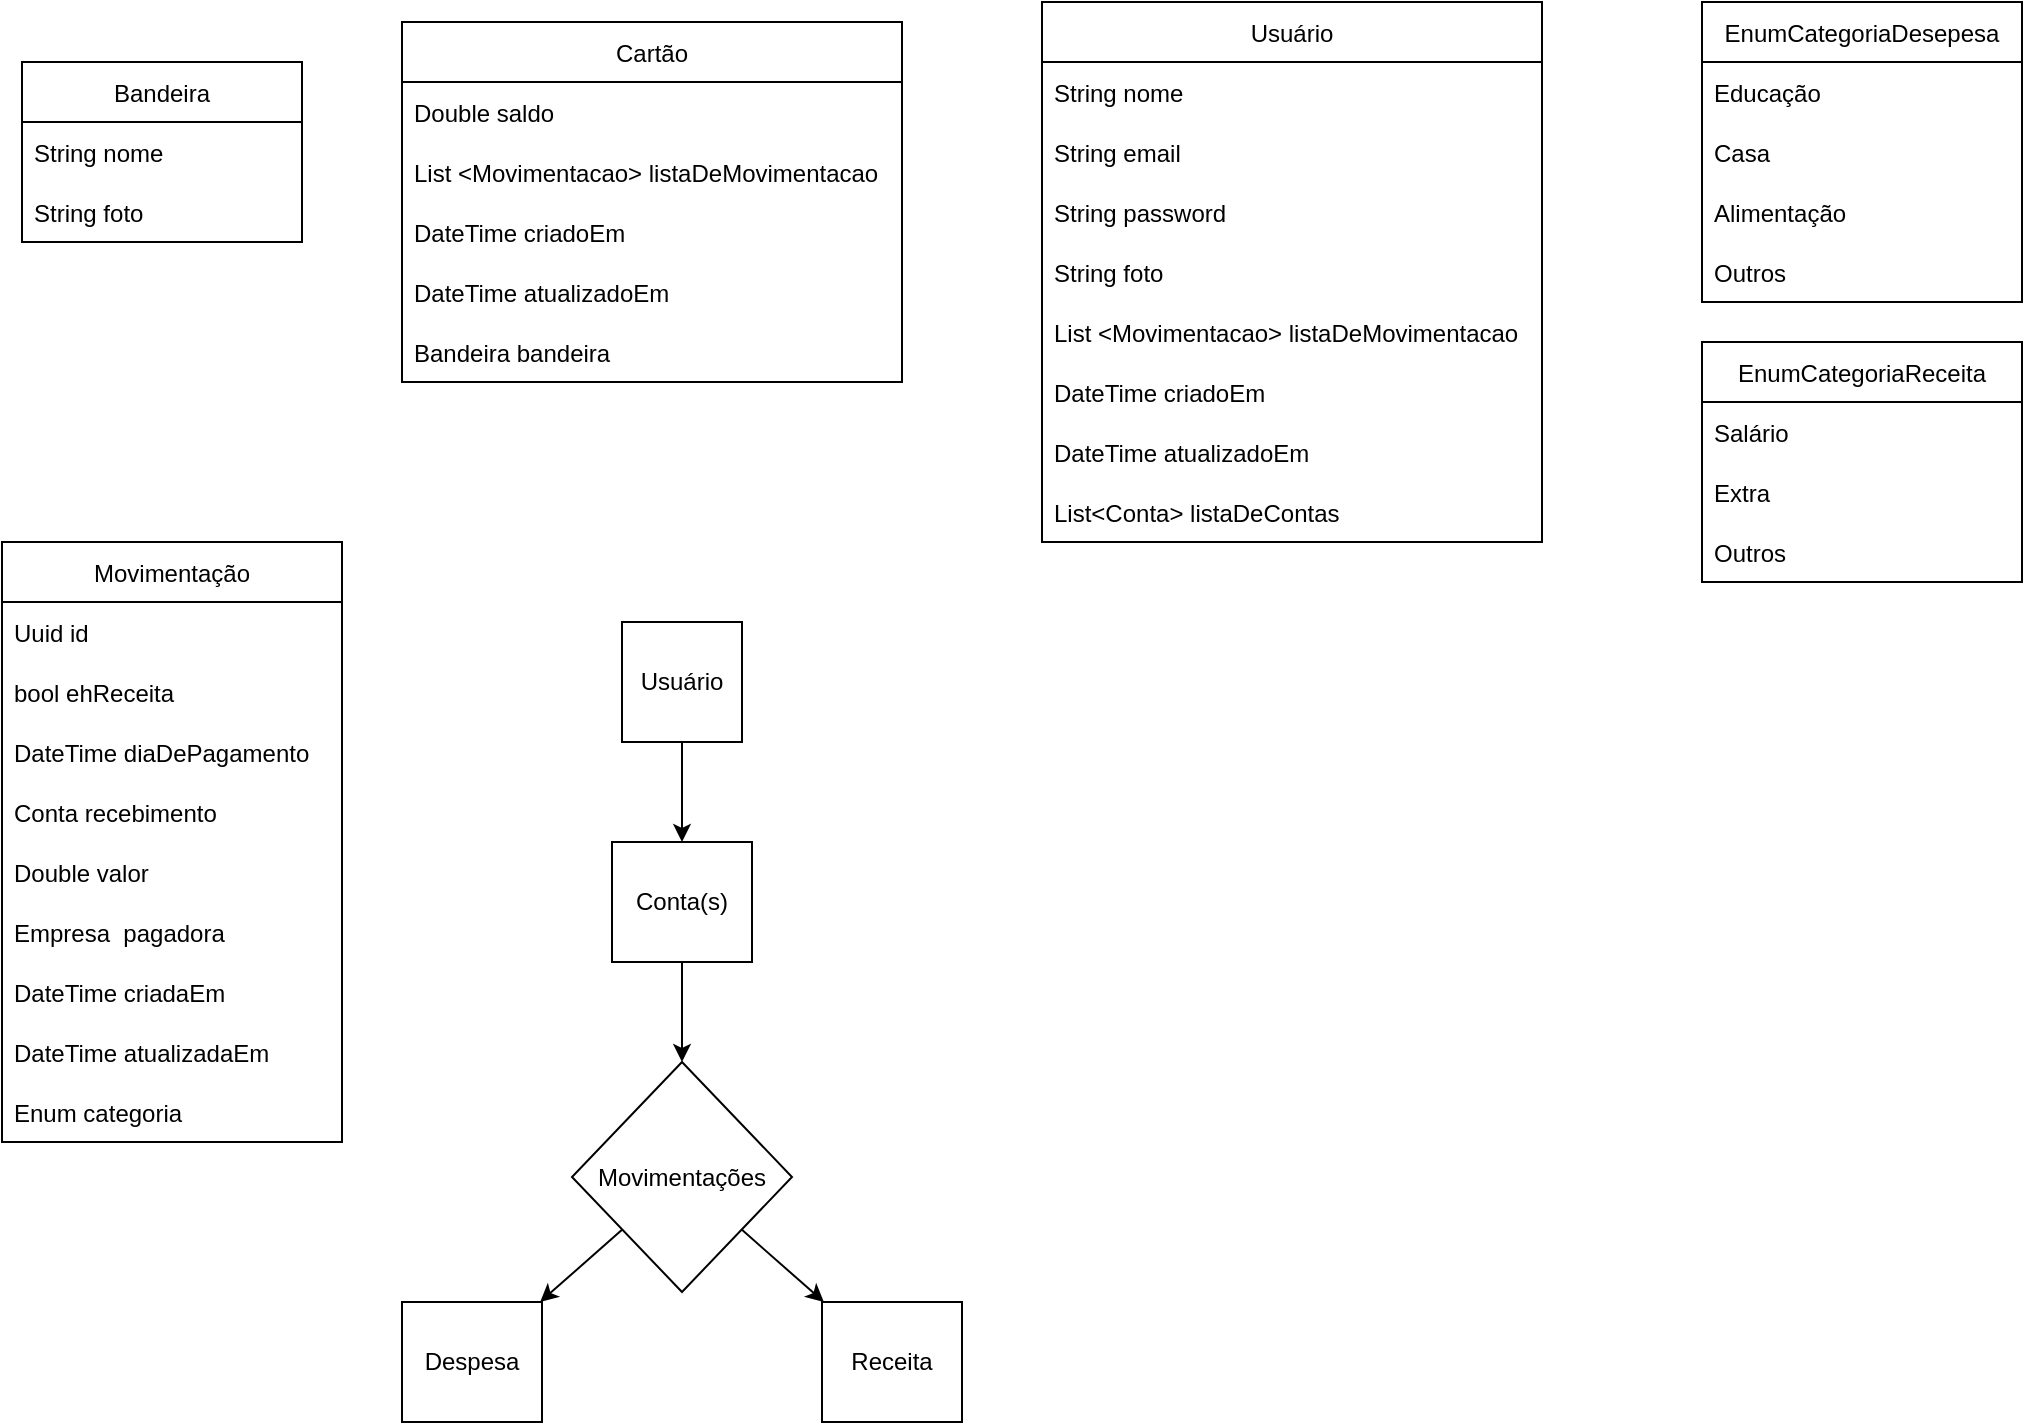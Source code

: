 <mxfile>
    <diagram id="Nr-9EvqDNmQP92eZb-PV" name="Page-2">
        <mxGraphModel dx="745" dy="585" grid="1" gridSize="10" guides="1" tooltips="1" connect="1" arrows="1" fold="1" page="1" pageScale="1" pageWidth="1169" pageHeight="827" math="0" shadow="0">
            <root>
                <mxCell id="J39Fr0Zsfv9Xd3s-WY9P-0"/>
                <mxCell id="J39Fr0Zsfv9Xd3s-WY9P-1" parent="J39Fr0Zsfv9Xd3s-WY9P-0"/>
                <mxCell id="J39Fr0Zsfv9Xd3s-WY9P-2" value="" style="edgeStyle=none;html=1;" parent="J39Fr0Zsfv9Xd3s-WY9P-1" source="J39Fr0Zsfv9Xd3s-WY9P-3" target="J39Fr0Zsfv9Xd3s-WY9P-47" edge="1">
                    <mxGeometry relative="1" as="geometry"/>
                </mxCell>
                <mxCell id="J39Fr0Zsfv9Xd3s-WY9P-3" value="Usuário" style="whiteSpace=wrap;html=1;aspect=fixed;" parent="J39Fr0Zsfv9Xd3s-WY9P-1" vertex="1">
                    <mxGeometry x="320" y="340" width="60" height="60" as="geometry"/>
                </mxCell>
                <mxCell id="J39Fr0Zsfv9Xd3s-WY9P-4" value="" style="edgeStyle=none;html=1;" parent="J39Fr0Zsfv9Xd3s-WY9P-1" source="J39Fr0Zsfv9Xd3s-WY9P-6" target="J39Fr0Zsfv9Xd3s-WY9P-7" edge="1">
                    <mxGeometry relative="1" as="geometry"/>
                </mxCell>
                <mxCell id="J39Fr0Zsfv9Xd3s-WY9P-5" value="" style="edgeStyle=none;html=1;" parent="J39Fr0Zsfv9Xd3s-WY9P-1" source="J39Fr0Zsfv9Xd3s-WY9P-6" target="J39Fr0Zsfv9Xd3s-WY9P-8" edge="1">
                    <mxGeometry relative="1" as="geometry"/>
                </mxCell>
                <mxCell id="J39Fr0Zsfv9Xd3s-WY9P-6" value="Movimentações" style="rhombus;whiteSpace=wrap;html=1;" parent="J39Fr0Zsfv9Xd3s-WY9P-1" vertex="1">
                    <mxGeometry x="295" y="560" width="110" height="115" as="geometry"/>
                </mxCell>
                <mxCell id="J39Fr0Zsfv9Xd3s-WY9P-7" value="Receita" style="whiteSpace=wrap;html=1;" parent="J39Fr0Zsfv9Xd3s-WY9P-1" vertex="1">
                    <mxGeometry x="420" y="680" width="70" height="60" as="geometry"/>
                </mxCell>
                <mxCell id="J39Fr0Zsfv9Xd3s-WY9P-8" value="Despesa" style="whiteSpace=wrap;html=1;" parent="J39Fr0Zsfv9Xd3s-WY9P-1" vertex="1">
                    <mxGeometry x="210" y="680" width="70" height="60" as="geometry"/>
                </mxCell>
                <mxCell id="J39Fr0Zsfv9Xd3s-WY9P-9" value="Usuário" style="swimlane;fontStyle=0;childLayout=stackLayout;horizontal=1;startSize=30;horizontalStack=0;resizeParent=1;resizeParentMax=0;resizeLast=0;collapsible=1;marginBottom=0;" parent="J39Fr0Zsfv9Xd3s-WY9P-1" vertex="1">
                    <mxGeometry x="530" y="30" width="250" height="270" as="geometry">
                        <mxRectangle x="750" y="210" width="70" height="30" as="alternateBounds"/>
                    </mxGeometry>
                </mxCell>
                <mxCell id="J39Fr0Zsfv9Xd3s-WY9P-10" value="String nome" style="text;strokeColor=none;fillColor=none;align=left;verticalAlign=middle;spacingLeft=4;spacingRight=4;overflow=hidden;points=[[0,0.5],[1,0.5]];portConstraint=eastwest;rotatable=0;" parent="J39Fr0Zsfv9Xd3s-WY9P-9" vertex="1">
                    <mxGeometry y="30" width="250" height="30" as="geometry"/>
                </mxCell>
                <mxCell id="J39Fr0Zsfv9Xd3s-WY9P-11" value="String email" style="text;strokeColor=none;fillColor=none;align=left;verticalAlign=middle;spacingLeft=4;spacingRight=4;overflow=hidden;points=[[0,0.5],[1,0.5]];portConstraint=eastwest;rotatable=0;" parent="J39Fr0Zsfv9Xd3s-WY9P-9" vertex="1">
                    <mxGeometry y="60" width="250" height="30" as="geometry"/>
                </mxCell>
                <mxCell id="J39Fr0Zsfv9Xd3s-WY9P-12" value="String password" style="text;strokeColor=none;fillColor=none;align=left;verticalAlign=middle;spacingLeft=4;spacingRight=4;overflow=hidden;points=[[0,0.5],[1,0.5]];portConstraint=eastwest;rotatable=0;" parent="J39Fr0Zsfv9Xd3s-WY9P-9" vertex="1">
                    <mxGeometry y="90" width="250" height="30" as="geometry"/>
                </mxCell>
                <mxCell id="J39Fr0Zsfv9Xd3s-WY9P-13" value="String foto" style="text;strokeColor=none;fillColor=none;align=left;verticalAlign=middle;spacingLeft=4;spacingRight=4;overflow=hidden;points=[[0,0.5],[1,0.5]];portConstraint=eastwest;rotatable=0;" parent="J39Fr0Zsfv9Xd3s-WY9P-9" vertex="1">
                    <mxGeometry y="120" width="250" height="30" as="geometry"/>
                </mxCell>
                <mxCell id="J39Fr0Zsfv9Xd3s-WY9P-14" value="List &lt;Movimentacao&gt; listaDeMovimentacao" style="text;strokeColor=none;fillColor=none;align=left;verticalAlign=middle;spacingLeft=4;spacingRight=4;overflow=hidden;points=[[0,0.5],[1,0.5]];portConstraint=eastwest;rotatable=0;" parent="J39Fr0Zsfv9Xd3s-WY9P-9" vertex="1">
                    <mxGeometry y="150" width="250" height="30" as="geometry"/>
                </mxCell>
                <mxCell id="J39Fr0Zsfv9Xd3s-WY9P-15" value="DateTime criadoEm" style="text;strokeColor=none;fillColor=none;align=left;verticalAlign=middle;spacingLeft=4;spacingRight=4;overflow=hidden;points=[[0,0.5],[1,0.5]];portConstraint=eastwest;rotatable=0;" parent="J39Fr0Zsfv9Xd3s-WY9P-9" vertex="1">
                    <mxGeometry y="180" width="250" height="30" as="geometry"/>
                </mxCell>
                <mxCell id="J39Fr0Zsfv9Xd3s-WY9P-16" value="DateTime atualizadoEm" style="text;strokeColor=none;fillColor=none;align=left;verticalAlign=middle;spacingLeft=4;spacingRight=4;overflow=hidden;points=[[0,0.5],[1,0.5]];portConstraint=eastwest;rotatable=0;" parent="J39Fr0Zsfv9Xd3s-WY9P-9" vertex="1">
                    <mxGeometry y="210" width="250" height="30" as="geometry"/>
                </mxCell>
                <mxCell id="J39Fr0Zsfv9Xd3s-WY9P-17" value="List&lt;Conta&gt; listaDeContas" style="text;strokeColor=none;fillColor=none;align=left;verticalAlign=middle;spacingLeft=4;spacingRight=4;overflow=hidden;points=[[0,0.5],[1,0.5]];portConstraint=eastwest;rotatable=0;" parent="J39Fr0Zsfv9Xd3s-WY9P-9" vertex="1">
                    <mxGeometry y="240" width="250" height="30" as="geometry"/>
                </mxCell>
                <mxCell id="J39Fr0Zsfv9Xd3s-WY9P-18" value="Movimentação" style="swimlane;fontStyle=0;childLayout=stackLayout;horizontal=1;startSize=30;horizontalStack=0;resizeParent=1;resizeParentMax=0;resizeLast=0;collapsible=1;marginBottom=0;" parent="J39Fr0Zsfv9Xd3s-WY9P-1" vertex="1">
                    <mxGeometry x="10" y="300" width="170" height="300" as="geometry">
                        <mxRectangle x="750" y="210" width="70" height="30" as="alternateBounds"/>
                    </mxGeometry>
                </mxCell>
                <mxCell id="J39Fr0Zsfv9Xd3s-WY9P-19" value="Uuid id" style="text;strokeColor=none;fillColor=none;align=left;verticalAlign=middle;spacingLeft=4;spacingRight=4;overflow=hidden;points=[[0,0.5],[1,0.5]];portConstraint=eastwest;rotatable=0;" parent="J39Fr0Zsfv9Xd3s-WY9P-18" vertex="1">
                    <mxGeometry y="30" width="170" height="30" as="geometry"/>
                </mxCell>
                <mxCell id="J39Fr0Zsfv9Xd3s-WY9P-20" value="bool ehReceita" style="text;strokeColor=none;fillColor=none;align=left;verticalAlign=middle;spacingLeft=4;spacingRight=4;overflow=hidden;points=[[0,0.5],[1,0.5]];portConstraint=eastwest;rotatable=0;" parent="J39Fr0Zsfv9Xd3s-WY9P-18" vertex="1">
                    <mxGeometry y="60" width="170" height="30" as="geometry"/>
                </mxCell>
                <mxCell id="J39Fr0Zsfv9Xd3s-WY9P-21" value="DateTime diaDePagamento" style="text;strokeColor=none;fillColor=none;align=left;verticalAlign=middle;spacingLeft=4;spacingRight=4;overflow=hidden;points=[[0,0.5],[1,0.5]];portConstraint=eastwest;rotatable=0;" parent="J39Fr0Zsfv9Xd3s-WY9P-18" vertex="1">
                    <mxGeometry y="90" width="170" height="30" as="geometry"/>
                </mxCell>
                <mxCell id="J39Fr0Zsfv9Xd3s-WY9P-22" value="Conta recebimento" style="text;strokeColor=none;fillColor=none;align=left;verticalAlign=middle;spacingLeft=4;spacingRight=4;overflow=hidden;points=[[0,0.5],[1,0.5]];portConstraint=eastwest;rotatable=0;" parent="J39Fr0Zsfv9Xd3s-WY9P-18" vertex="1">
                    <mxGeometry y="120" width="170" height="30" as="geometry"/>
                </mxCell>
                <mxCell id="J39Fr0Zsfv9Xd3s-WY9P-23" value="Double valor" style="text;strokeColor=none;fillColor=none;align=left;verticalAlign=middle;spacingLeft=4;spacingRight=4;overflow=hidden;points=[[0,0.5],[1,0.5]];portConstraint=eastwest;rotatable=0;" parent="J39Fr0Zsfv9Xd3s-WY9P-18" vertex="1">
                    <mxGeometry y="150" width="170" height="30" as="geometry"/>
                </mxCell>
                <mxCell id="J39Fr0Zsfv9Xd3s-WY9P-24" value="Empresa  pagadora" style="text;strokeColor=none;fillColor=none;align=left;verticalAlign=middle;spacingLeft=4;spacingRight=4;overflow=hidden;points=[[0,0.5],[1,0.5]];portConstraint=eastwest;rotatable=0;" parent="J39Fr0Zsfv9Xd3s-WY9P-18" vertex="1">
                    <mxGeometry y="180" width="170" height="30" as="geometry"/>
                </mxCell>
                <mxCell id="J39Fr0Zsfv9Xd3s-WY9P-25" value="DateTime criadaEm" style="text;strokeColor=none;fillColor=none;align=left;verticalAlign=middle;spacingLeft=4;spacingRight=4;overflow=hidden;points=[[0,0.5],[1,0.5]];portConstraint=eastwest;rotatable=0;" parent="J39Fr0Zsfv9Xd3s-WY9P-18" vertex="1">
                    <mxGeometry y="210" width="170" height="30" as="geometry"/>
                </mxCell>
                <mxCell id="J39Fr0Zsfv9Xd3s-WY9P-26" value="DateTime atualizadaEm" style="text;strokeColor=none;fillColor=none;align=left;verticalAlign=middle;spacingLeft=4;spacingRight=4;overflow=hidden;points=[[0,0.5],[1,0.5]];portConstraint=eastwest;rotatable=0;" parent="J39Fr0Zsfv9Xd3s-WY9P-18" vertex="1">
                    <mxGeometry y="240" width="170" height="30" as="geometry"/>
                </mxCell>
                <mxCell id="J39Fr0Zsfv9Xd3s-WY9P-27" value="Enum categoria" style="text;strokeColor=none;fillColor=none;align=left;verticalAlign=middle;spacingLeft=4;spacingRight=4;overflow=hidden;points=[[0,0.5],[1,0.5]];portConstraint=eastwest;rotatable=0;" parent="J39Fr0Zsfv9Xd3s-WY9P-18" vertex="1">
                    <mxGeometry y="270" width="170" height="30" as="geometry"/>
                </mxCell>
                <mxCell id="J39Fr0Zsfv9Xd3s-WY9P-28" value="Cartão" style="swimlane;fontStyle=0;childLayout=stackLayout;horizontal=1;startSize=30;horizontalStack=0;resizeParent=1;resizeParentMax=0;resizeLast=0;collapsible=1;marginBottom=0;" parent="J39Fr0Zsfv9Xd3s-WY9P-1" vertex="1">
                    <mxGeometry x="210" y="40" width="250" height="180" as="geometry">
                        <mxRectangle x="750" y="210" width="70" height="30" as="alternateBounds"/>
                    </mxGeometry>
                </mxCell>
                <mxCell id="J39Fr0Zsfv9Xd3s-WY9P-29" value="Double saldo" style="text;strokeColor=none;fillColor=none;align=left;verticalAlign=middle;spacingLeft=4;spacingRight=4;overflow=hidden;points=[[0,0.5],[1,0.5]];portConstraint=eastwest;rotatable=0;" parent="J39Fr0Zsfv9Xd3s-WY9P-28" vertex="1">
                    <mxGeometry y="30" width="250" height="30" as="geometry"/>
                </mxCell>
                <mxCell id="J39Fr0Zsfv9Xd3s-WY9P-30" value="List &lt;Movimentacao&gt; listaDeMovimentacao" style="text;strokeColor=none;fillColor=none;align=left;verticalAlign=middle;spacingLeft=4;spacingRight=4;overflow=hidden;points=[[0,0.5],[1,0.5]];portConstraint=eastwest;rotatable=0;" parent="J39Fr0Zsfv9Xd3s-WY9P-28" vertex="1">
                    <mxGeometry y="60" width="250" height="30" as="geometry"/>
                </mxCell>
                <mxCell id="J39Fr0Zsfv9Xd3s-WY9P-31" value="DateTime criadoEm" style="text;strokeColor=none;fillColor=none;align=left;verticalAlign=middle;spacingLeft=4;spacingRight=4;overflow=hidden;points=[[0,0.5],[1,0.5]];portConstraint=eastwest;rotatable=0;" parent="J39Fr0Zsfv9Xd3s-WY9P-28" vertex="1">
                    <mxGeometry y="90" width="250" height="30" as="geometry"/>
                </mxCell>
                <mxCell id="J39Fr0Zsfv9Xd3s-WY9P-32" value="DateTime atualizadoEm" style="text;strokeColor=none;fillColor=none;align=left;verticalAlign=middle;spacingLeft=4;spacingRight=4;overflow=hidden;points=[[0,0.5],[1,0.5]];portConstraint=eastwest;rotatable=0;" parent="J39Fr0Zsfv9Xd3s-WY9P-28" vertex="1">
                    <mxGeometry y="120" width="250" height="30" as="geometry"/>
                </mxCell>
                <mxCell id="J39Fr0Zsfv9Xd3s-WY9P-33" value="Bandeira bandeira" style="text;strokeColor=none;fillColor=none;align=left;verticalAlign=middle;spacingLeft=4;spacingRight=4;overflow=hidden;points=[[0,0.5],[1,0.5]];portConstraint=eastwest;rotatable=0;" parent="J39Fr0Zsfv9Xd3s-WY9P-28" vertex="1">
                    <mxGeometry y="150" width="250" height="30" as="geometry"/>
                </mxCell>
                <mxCell id="J39Fr0Zsfv9Xd3s-WY9P-34" value="Bandeira" style="swimlane;fontStyle=0;childLayout=stackLayout;horizontal=1;startSize=30;horizontalStack=0;resizeParent=1;resizeParentMax=0;resizeLast=0;collapsible=1;marginBottom=0;" parent="J39Fr0Zsfv9Xd3s-WY9P-1" vertex="1">
                    <mxGeometry x="20" y="60" width="140" height="90" as="geometry"/>
                </mxCell>
                <mxCell id="J39Fr0Zsfv9Xd3s-WY9P-35" value="String nome" style="text;strokeColor=none;fillColor=none;align=left;verticalAlign=middle;spacingLeft=4;spacingRight=4;overflow=hidden;points=[[0,0.5],[1,0.5]];portConstraint=eastwest;rotatable=0;" parent="J39Fr0Zsfv9Xd3s-WY9P-34" vertex="1">
                    <mxGeometry y="30" width="140" height="30" as="geometry"/>
                </mxCell>
                <mxCell id="J39Fr0Zsfv9Xd3s-WY9P-36" value="String foto" style="text;strokeColor=none;fillColor=none;align=left;verticalAlign=middle;spacingLeft=4;spacingRight=4;overflow=hidden;points=[[0,0.5],[1,0.5]];portConstraint=eastwest;rotatable=0;" parent="J39Fr0Zsfv9Xd3s-WY9P-34" vertex="1">
                    <mxGeometry y="60" width="140" height="30" as="geometry"/>
                </mxCell>
                <mxCell id="J39Fr0Zsfv9Xd3s-WY9P-37" value="EnumCategoriaDesepesa" style="swimlane;fontStyle=0;childLayout=stackLayout;horizontal=1;startSize=30;horizontalStack=0;resizeParent=1;resizeParentMax=0;resizeLast=0;collapsible=1;marginBottom=0;" parent="J39Fr0Zsfv9Xd3s-WY9P-1" vertex="1">
                    <mxGeometry x="860" y="30" width="160" height="150" as="geometry">
                        <mxRectangle x="750" y="210" width="70" height="30" as="alternateBounds"/>
                    </mxGeometry>
                </mxCell>
                <mxCell id="J39Fr0Zsfv9Xd3s-WY9P-38" value="Educação" style="text;strokeColor=none;fillColor=none;align=left;verticalAlign=middle;spacingLeft=4;spacingRight=4;overflow=hidden;points=[[0,0.5],[1,0.5]];portConstraint=eastwest;rotatable=0;" parent="J39Fr0Zsfv9Xd3s-WY9P-37" vertex="1">
                    <mxGeometry y="30" width="160" height="30" as="geometry"/>
                </mxCell>
                <mxCell id="J39Fr0Zsfv9Xd3s-WY9P-39" value="Casa" style="text;strokeColor=none;fillColor=none;align=left;verticalAlign=middle;spacingLeft=4;spacingRight=4;overflow=hidden;points=[[0,0.5],[1,0.5]];portConstraint=eastwest;rotatable=0;" parent="J39Fr0Zsfv9Xd3s-WY9P-37" vertex="1">
                    <mxGeometry y="60" width="160" height="30" as="geometry"/>
                </mxCell>
                <mxCell id="J39Fr0Zsfv9Xd3s-WY9P-40" value="Alimentação" style="text;strokeColor=none;fillColor=none;align=left;verticalAlign=middle;spacingLeft=4;spacingRight=4;overflow=hidden;points=[[0,0.5],[1,0.5]];portConstraint=eastwest;rotatable=0;" parent="J39Fr0Zsfv9Xd3s-WY9P-37" vertex="1">
                    <mxGeometry y="90" width="160" height="30" as="geometry"/>
                </mxCell>
                <mxCell id="J39Fr0Zsfv9Xd3s-WY9P-41" value="Outros" style="text;strokeColor=none;fillColor=none;align=left;verticalAlign=middle;spacingLeft=4;spacingRight=4;overflow=hidden;points=[[0,0.5],[1,0.5]];portConstraint=eastwest;rotatable=0;" parent="J39Fr0Zsfv9Xd3s-WY9P-37" vertex="1">
                    <mxGeometry y="120" width="160" height="30" as="geometry"/>
                </mxCell>
                <mxCell id="J39Fr0Zsfv9Xd3s-WY9P-42" value="EnumCategoriaReceita" style="swimlane;fontStyle=0;childLayout=stackLayout;horizontal=1;startSize=30;horizontalStack=0;resizeParent=1;resizeParentMax=0;resizeLast=0;collapsible=1;marginBottom=0;" parent="J39Fr0Zsfv9Xd3s-WY9P-1" vertex="1">
                    <mxGeometry x="860" y="200" width="160" height="120" as="geometry">
                        <mxRectangle x="750" y="210" width="70" height="30" as="alternateBounds"/>
                    </mxGeometry>
                </mxCell>
                <mxCell id="J39Fr0Zsfv9Xd3s-WY9P-43" value="Salário" style="text;strokeColor=none;fillColor=none;align=left;verticalAlign=middle;spacingLeft=4;spacingRight=4;overflow=hidden;points=[[0,0.5],[1,0.5]];portConstraint=eastwest;rotatable=0;" parent="J39Fr0Zsfv9Xd3s-WY9P-42" vertex="1">
                    <mxGeometry y="30" width="160" height="30" as="geometry"/>
                </mxCell>
                <mxCell id="J39Fr0Zsfv9Xd3s-WY9P-44" value="Extra" style="text;strokeColor=none;fillColor=none;align=left;verticalAlign=middle;spacingLeft=4;spacingRight=4;overflow=hidden;points=[[0,0.5],[1,0.5]];portConstraint=eastwest;rotatable=0;" parent="J39Fr0Zsfv9Xd3s-WY9P-42" vertex="1">
                    <mxGeometry y="60" width="160" height="30" as="geometry"/>
                </mxCell>
                <mxCell id="J39Fr0Zsfv9Xd3s-WY9P-45" value="Outros" style="text;strokeColor=none;fillColor=none;align=left;verticalAlign=middle;spacingLeft=4;spacingRight=4;overflow=hidden;points=[[0,0.5],[1,0.5]];portConstraint=eastwest;rotatable=0;" parent="J39Fr0Zsfv9Xd3s-WY9P-42" vertex="1">
                    <mxGeometry y="90" width="160" height="30" as="geometry"/>
                </mxCell>
                <mxCell id="J39Fr0Zsfv9Xd3s-WY9P-46" style="edgeStyle=none;html=1;entryX=0.5;entryY=0;entryDx=0;entryDy=0;" parent="J39Fr0Zsfv9Xd3s-WY9P-1" source="J39Fr0Zsfv9Xd3s-WY9P-47" target="J39Fr0Zsfv9Xd3s-WY9P-6" edge="1">
                    <mxGeometry relative="1" as="geometry"/>
                </mxCell>
                <mxCell id="J39Fr0Zsfv9Xd3s-WY9P-47" value="Conta(s)" style="whiteSpace=wrap;html=1;" parent="J39Fr0Zsfv9Xd3s-WY9P-1" vertex="1">
                    <mxGeometry x="315" y="450" width="70" height="60" as="geometry"/>
                </mxCell>
            </root>
        </mxGraphModel>
    </diagram>
    <diagram id="9xQLrGvNYB2fGodNudq_" name="Page-1">
        <mxGraphModel dx="694" dy="953" grid="1" gridSize="10" guides="1" tooltips="1" connect="1" arrows="1" fold="1" page="1" pageScale="1" pageWidth="1169" pageHeight="827" math="0" shadow="0">
            <root>
                <mxCell id="0"/>
                <mxCell id="1" parent="0"/>
                <mxCell id="134" value="Sistema Financeiro" style="swimlane;childLayout=stackLayout;resizeParent=1;resizeParentMax=0;startSize=20;horizontal=0;horizontalStack=1;" parent="1" vertex="1">
                    <mxGeometry x="1190" y="40" width="1110" height="440" as="geometry"/>
                </mxCell>
                <mxCell id="135" value="Etapa 1" style="swimlane;startSize=20;" parent="134" vertex="1">
                    <mxGeometry x="20" width="360" height="440" as="geometry"/>
                </mxCell>
                <mxCell id="140" value="Orgchart" style="swimlane;startSize=20;horizontal=1;containerType=tree;newEdgeStyle={&quot;edgeStyle&quot;:&quot;elbowEdgeStyle&quot;,&quot;startArrow&quot;:&quot;none&quot;,&quot;endArrow&quot;:&quot;none&quot;};" parent="135" vertex="1">
                    <mxGeometry x="40" y="40" width="280" height="370" as="geometry"/>
                </mxCell>
                <mxCell id="141" value="" style="edgeStyle=elbowEdgeStyle;elbow=vertical;startArrow=none;endArrow=none;rounded=0;" parent="140" source="143" target="144" edge="1">
                    <mxGeometry relative="1" as="geometry"/>
                </mxCell>
                <mxCell id="142" value="" style="edgeStyle=elbowEdgeStyle;elbow=vertical;startArrow=none;endArrow=none;rounded=0;" parent="140" source="143" target="145" edge="1">
                    <mxGeometry relative="1" as="geometry"/>
                </mxCell>
                <UserObject label="Usuário" treeRoot="1" id="143">
                    <mxCell style="whiteSpace=wrap;html=1;align=center;treeFolding=1;treeMoving=1;newEdgeStyle={&quot;edgeStyle&quot;:&quot;elbowEdgeStyle&quot;,&quot;startArrow&quot;:&quot;none&quot;,&quot;endArrow&quot;:&quot;none&quot;};" parent="140" vertex="1">
                        <mxGeometry x="80" y="40" width="120" height="60" as="geometry"/>
                    </mxCell>
                </UserObject>
                <mxCell id="144" value="Logar" style="whiteSpace=wrap;html=1;align=center;verticalAlign=middle;treeFolding=1;treeMoving=1;newEdgeStyle={&quot;edgeStyle&quot;:&quot;elbowEdgeStyle&quot;,&quot;startArrow&quot;:&quot;none&quot;,&quot;endArrow&quot;:&quot;none&quot;};" parent="140" vertex="1">
                    <mxGeometry x="20" y="140" width="100" height="60" as="geometry"/>
                </mxCell>
                <mxCell id="145" value="Cadastrar" style="whiteSpace=wrap;html=1;align=center;verticalAlign=middle;treeFolding=1;treeMoving=1;newEdgeStyle={&quot;edgeStyle&quot;:&quot;elbowEdgeStyle&quot;,&quot;startArrow&quot;:&quot;none&quot;,&quot;endArrow&quot;:&quot;none&quot;};" parent="140" vertex="1">
                    <mxGeometry x="160" y="140" width="100" height="60" as="geometry"/>
                </mxCell>
                <mxCell id="136" value="Etapa 2" style="swimlane;startSize=20;" parent="134" vertex="1">
                    <mxGeometry x="380" width="390" height="440" as="geometry"/>
                </mxCell>
                <mxCell id="128" value="Cadastrar" style="swimlane;startSize=20;horizontal=0;childLayout=treeLayout;horizontalTree=1;resizable=0;containerType=tree;" parent="136" vertex="1">
                    <mxGeometry x="50" y="47.5" width="310" height="160" as="geometry"/>
                </mxCell>
                <mxCell id="129" value="Movimentação" style="whiteSpace=wrap;html=1;" parent="128" vertex="1">
                    <mxGeometry x="40" y="60" width="100" height="40" as="geometry"/>
                </mxCell>
                <mxCell id="130" value="Despesa" style="whiteSpace=wrap;html=1;" parent="128" vertex="1">
                    <mxGeometry x="190" y="100" width="100" height="40" as="geometry"/>
                </mxCell>
                <mxCell id="131" value="" style="edgeStyle=elbowEdgeStyle;elbow=horizontal;html=1;rounded=0;" parent="128" source="129" target="130" edge="1">
                    <mxGeometry relative="1" as="geometry"/>
                </mxCell>
                <mxCell id="132" value="Receita" style="whiteSpace=wrap;html=1;" parent="128" vertex="1">
                    <mxGeometry x="190" y="20" width="100" height="40" as="geometry"/>
                </mxCell>
                <mxCell id="133" value="" style="edgeStyle=elbowEdgeStyle;elbow=horizontal;html=1;rounded=0;" parent="128" source="129" target="132" edge="1">
                    <mxGeometry relative="1" as="geometry"/>
                </mxCell>
                <mxCell id="148" value="Cadastrar" style="swimlane;startSize=20;horizontal=0;childLayout=treeLayout;horizontalTree=1;resizable=0;containerType=tree;" parent="136" vertex="1">
                    <mxGeometry x="50" y="232.5" width="310" height="160" as="geometry"/>
                </mxCell>
                <mxCell id="149" value="Conta" style="whiteSpace=wrap;html=1;" parent="148" vertex="1">
                    <mxGeometry x="40" y="60" width="100" height="40" as="geometry"/>
                </mxCell>
                <mxCell id="150" value="Despesa" style="whiteSpace=wrap;html=1;" parent="148" vertex="1">
                    <mxGeometry x="190" y="20" width="100" height="40" as="geometry"/>
                </mxCell>
                <mxCell id="151" value="" style="edgeStyle=elbowEdgeStyle;elbow=horizontal;html=1;rounded=0;" parent="148" source="149" target="150" edge="1">
                    <mxGeometry relative="1" as="geometry"/>
                </mxCell>
                <mxCell id="152" value="Receita" style="whiteSpace=wrap;html=1;" parent="148" vertex="1">
                    <mxGeometry x="190" y="100" width="100" height="40" as="geometry"/>
                </mxCell>
                <mxCell id="153" value="" style="edgeStyle=elbowEdgeStyle;elbow=horizontal;html=1;rounded=0;" parent="148" source="149" target="152" edge="1">
                    <mxGeometry relative="1" as="geometry"/>
                </mxCell>
                <mxCell id="154" value="Etapa 3" style="swimlane;startSize=20;" parent="134" vertex="1">
                    <mxGeometry x="770" width="340" height="440" as="geometry"/>
                </mxCell>
                <mxCell id="155" value="Visualização" style="swimlane;startSize=20;horizontal=0;childLayout=treeLayout;horizontalTree=1;resizable=0;containerType=tree;" parent="154" vertex="1">
                    <mxGeometry x="20" y="40" width="310" height="160" as="geometry"/>
                </mxCell>
                <mxCell id="156" value="Movimentação" style="whiteSpace=wrap;html=1;" parent="155" vertex="1">
                    <mxGeometry x="40" y="60" width="100" height="40" as="geometry"/>
                </mxCell>
                <mxCell id="157" value="Despesa" style="whiteSpace=wrap;html=1;" parent="155" vertex="1">
                    <mxGeometry x="190" y="20" width="100" height="40" as="geometry"/>
                </mxCell>
                <mxCell id="158" value="" style="edgeStyle=elbowEdgeStyle;elbow=horizontal;html=1;rounded=0;" parent="155" source="156" target="157" edge="1">
                    <mxGeometry relative="1" as="geometry"/>
                </mxCell>
                <mxCell id="159" value="Receita" style="whiteSpace=wrap;html=1;" parent="155" vertex="1">
                    <mxGeometry x="190" y="100" width="100" height="40" as="geometry"/>
                </mxCell>
                <mxCell id="160" value="" style="edgeStyle=elbowEdgeStyle;elbow=horizontal;html=1;rounded=0;" parent="155" source="156" target="159" edge="1">
                    <mxGeometry relative="1" as="geometry"/>
                </mxCell>
                <mxCell id="162" value="Visualização" style="swimlane;startSize=20;horizontal=0;childLayout=treeLayout;horizontalTree=1;resizable=0;containerType=tree;" parent="154" vertex="1">
                    <mxGeometry x="20" y="240" width="310" height="160" as="geometry"/>
                </mxCell>
                <mxCell id="163" value="Conta" style="whiteSpace=wrap;html=1;" parent="162" vertex="1">
                    <mxGeometry x="40" y="60" width="100" height="40" as="geometry"/>
                </mxCell>
                <mxCell id="164" value="Despesa" style="whiteSpace=wrap;html=1;" parent="162" vertex="1">
                    <mxGeometry x="190" y="20" width="100" height="40" as="geometry"/>
                </mxCell>
                <mxCell id="165" value="" style="edgeStyle=elbowEdgeStyle;elbow=horizontal;html=1;rounded=0;" parent="162" source="163" target="164" edge="1">
                    <mxGeometry relative="1" as="geometry"/>
                </mxCell>
                <mxCell id="166" value="Receita" style="whiteSpace=wrap;html=1;" parent="162" vertex="1">
                    <mxGeometry x="190" y="100" width="100" height="40" as="geometry"/>
                </mxCell>
                <mxCell id="167" value="" style="edgeStyle=elbowEdgeStyle;elbow=horizontal;html=1;rounded=0;" parent="162" source="163" target="166" edge="1">
                    <mxGeometry relative="1" as="geometry"/>
                </mxCell>
            </root>
        </mxGraphModel>
    </diagram>
</mxfile>